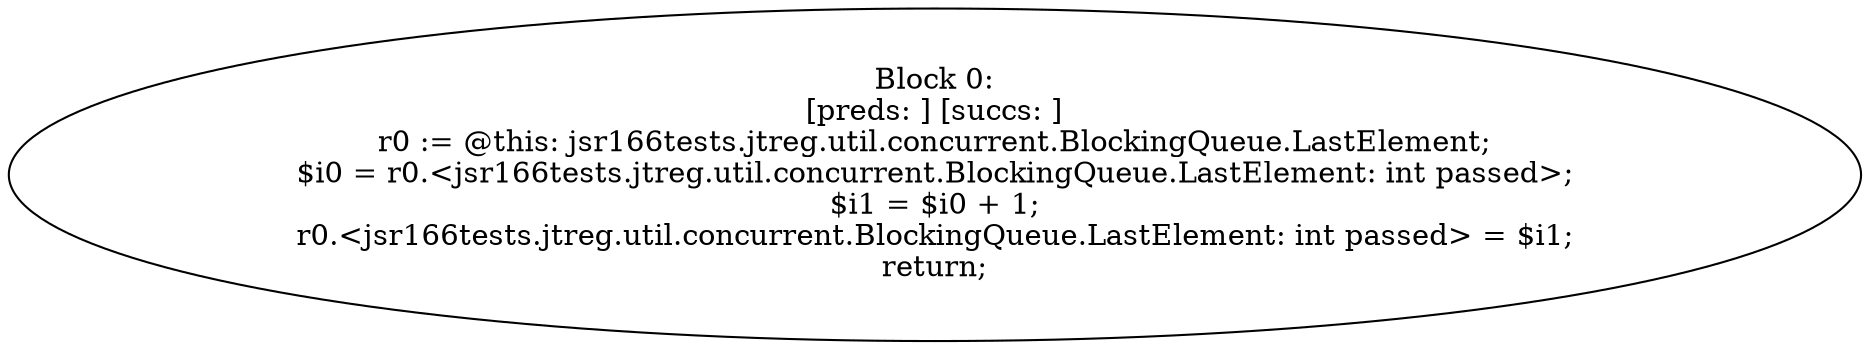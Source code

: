 digraph "unitGraph" {
    "Block 0:
[preds: ] [succs: ]
r0 := @this: jsr166tests.jtreg.util.concurrent.BlockingQueue.LastElement;
$i0 = r0.<jsr166tests.jtreg.util.concurrent.BlockingQueue.LastElement: int passed>;
$i1 = $i0 + 1;
r0.<jsr166tests.jtreg.util.concurrent.BlockingQueue.LastElement: int passed> = $i1;
return;
"
}
